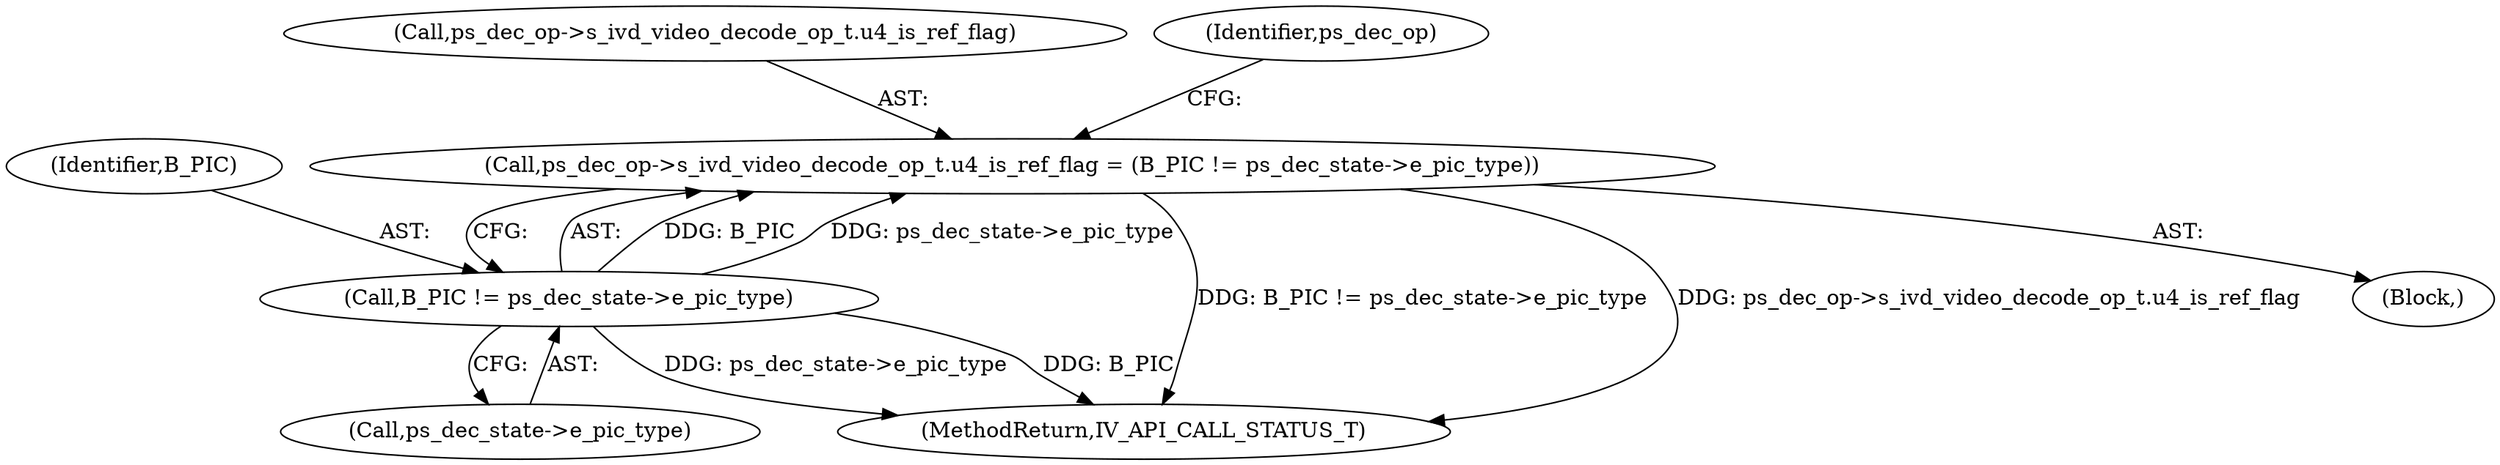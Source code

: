 digraph "0_Android_a86eb798d077b9b25c8f8c77e3c02c2f287c1ce7@pointer" {
"1001180" [label="(Call,ps_dec_op->s_ivd_video_decode_op_t.u4_is_ref_flag = (B_PIC != ps_dec_state->e_pic_type))"];
"1001186" [label="(Call,B_PIC != ps_dec_state->e_pic_type)"];
"1001181" [label="(Call,ps_dec_op->s_ivd_video_decode_op_t.u4_is_ref_flag)"];
"1001188" [label="(Call,ps_dec_state->e_pic_type)"];
"1001186" [label="(Call,B_PIC != ps_dec_state->e_pic_type)"];
"1001104" [label="(Block,)"];
"1001180" [label="(Call,ps_dec_op->s_ivd_video_decode_op_t.u4_is_ref_flag = (B_PIC != ps_dec_state->e_pic_type))"];
"1001689" [label="(MethodReturn,IV_API_CALL_STATUS_T)"];
"1001194" [label="(Identifier,ps_dec_op)"];
"1001187" [label="(Identifier,B_PIC)"];
"1001180" -> "1001104"  [label="AST: "];
"1001180" -> "1001186"  [label="CFG: "];
"1001181" -> "1001180"  [label="AST: "];
"1001186" -> "1001180"  [label="AST: "];
"1001194" -> "1001180"  [label="CFG: "];
"1001180" -> "1001689"  [label="DDG: B_PIC != ps_dec_state->e_pic_type"];
"1001180" -> "1001689"  [label="DDG: ps_dec_op->s_ivd_video_decode_op_t.u4_is_ref_flag"];
"1001186" -> "1001180"  [label="DDG: B_PIC"];
"1001186" -> "1001180"  [label="DDG: ps_dec_state->e_pic_type"];
"1001186" -> "1001188"  [label="CFG: "];
"1001187" -> "1001186"  [label="AST: "];
"1001188" -> "1001186"  [label="AST: "];
"1001186" -> "1001689"  [label="DDG: ps_dec_state->e_pic_type"];
"1001186" -> "1001689"  [label="DDG: B_PIC"];
}
